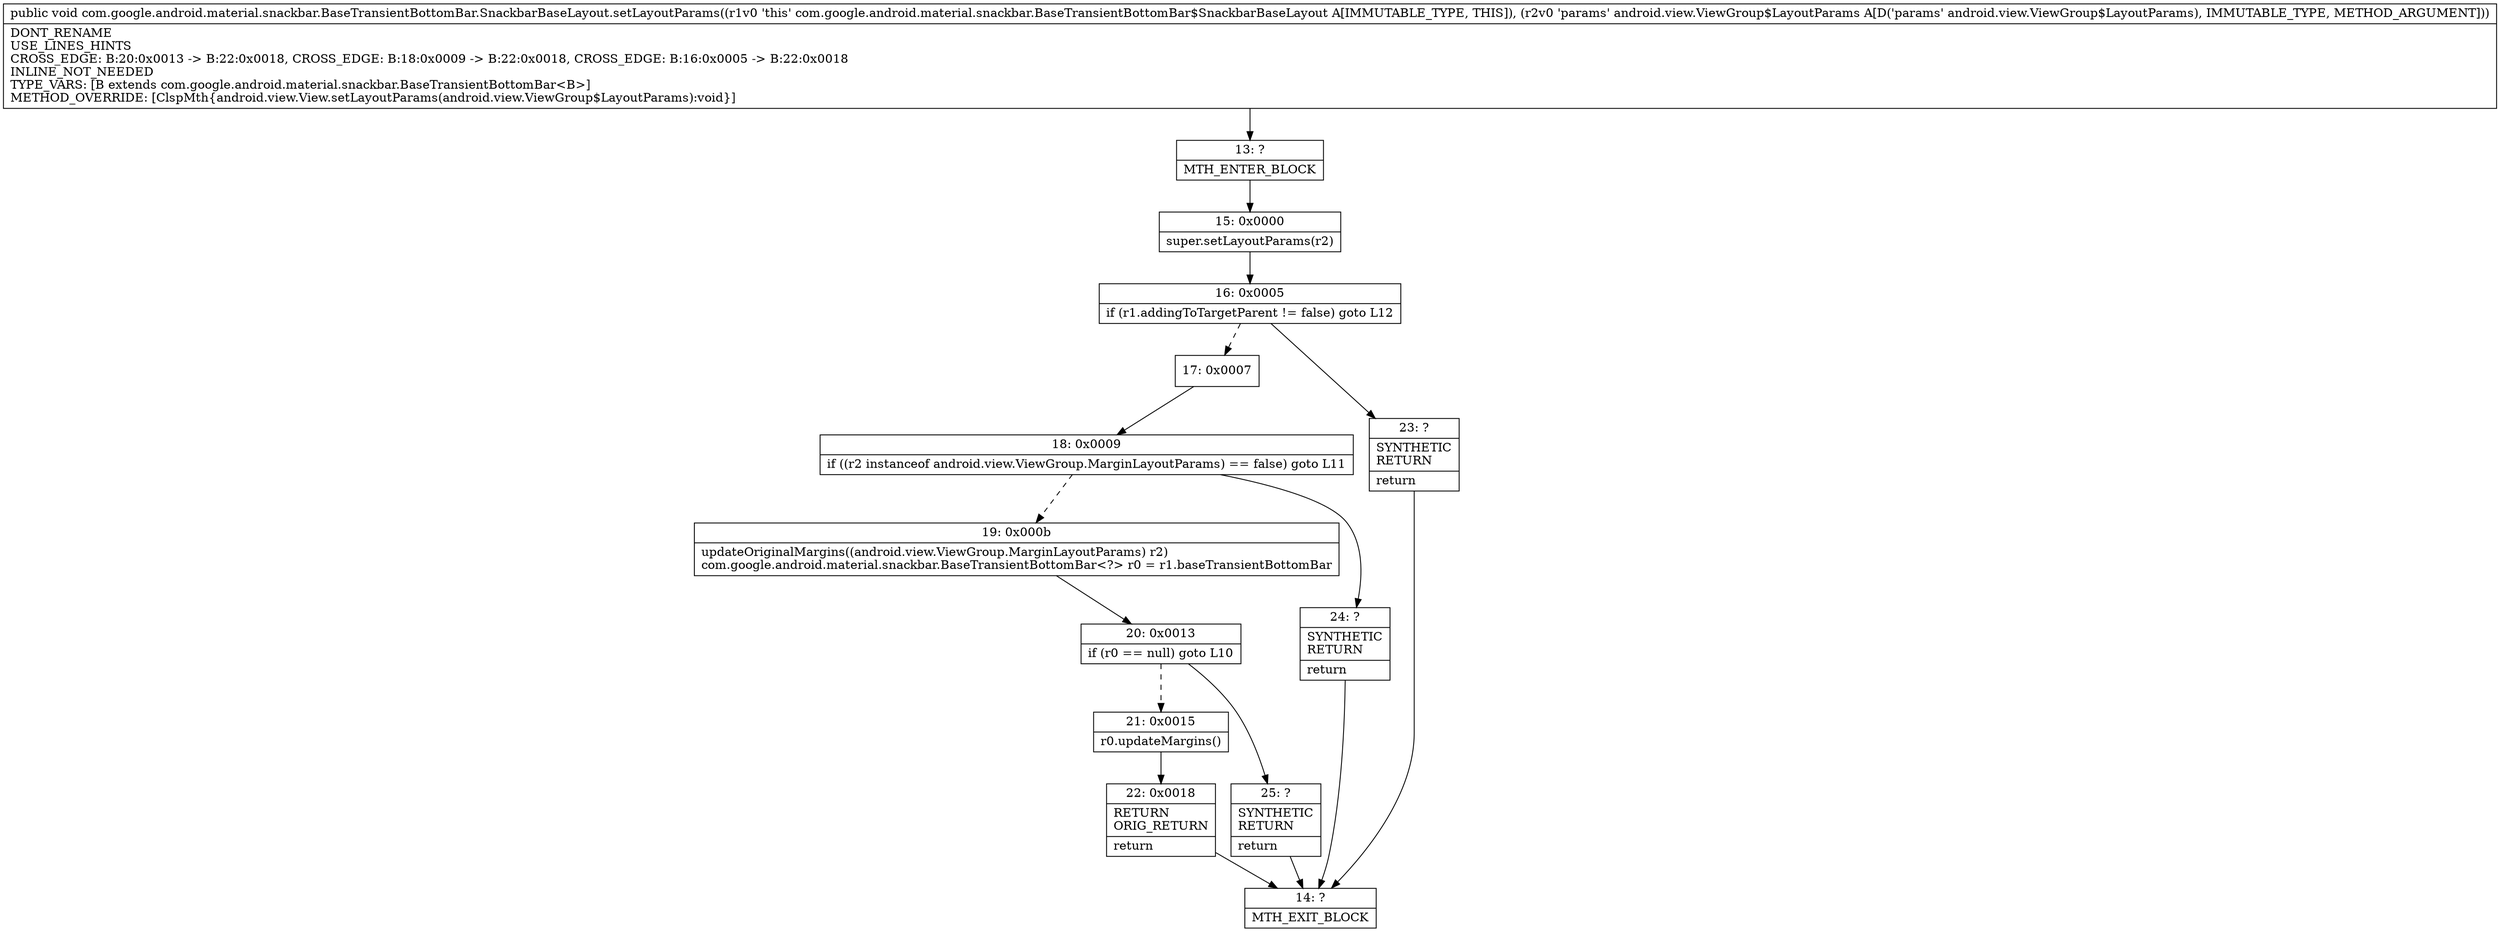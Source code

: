 digraph "CFG forcom.google.android.material.snackbar.BaseTransientBottomBar.SnackbarBaseLayout.setLayoutParams(Landroid\/view\/ViewGroup$LayoutParams;)V" {
Node_13 [shape=record,label="{13\:\ ?|MTH_ENTER_BLOCK\l}"];
Node_15 [shape=record,label="{15\:\ 0x0000|super.setLayoutParams(r2)\l}"];
Node_16 [shape=record,label="{16\:\ 0x0005|if (r1.addingToTargetParent != false) goto L12\l}"];
Node_17 [shape=record,label="{17\:\ 0x0007}"];
Node_18 [shape=record,label="{18\:\ 0x0009|if ((r2 instanceof android.view.ViewGroup.MarginLayoutParams) == false) goto L11\l}"];
Node_19 [shape=record,label="{19\:\ 0x000b|updateOriginalMargins((android.view.ViewGroup.MarginLayoutParams) r2)\lcom.google.android.material.snackbar.BaseTransientBottomBar\<?\> r0 = r1.baseTransientBottomBar\l}"];
Node_20 [shape=record,label="{20\:\ 0x0013|if (r0 == null) goto L10\l}"];
Node_21 [shape=record,label="{21\:\ 0x0015|r0.updateMargins()\l}"];
Node_22 [shape=record,label="{22\:\ 0x0018|RETURN\lORIG_RETURN\l|return\l}"];
Node_14 [shape=record,label="{14\:\ ?|MTH_EXIT_BLOCK\l}"];
Node_25 [shape=record,label="{25\:\ ?|SYNTHETIC\lRETURN\l|return\l}"];
Node_24 [shape=record,label="{24\:\ ?|SYNTHETIC\lRETURN\l|return\l}"];
Node_23 [shape=record,label="{23\:\ ?|SYNTHETIC\lRETURN\l|return\l}"];
MethodNode[shape=record,label="{public void com.google.android.material.snackbar.BaseTransientBottomBar.SnackbarBaseLayout.setLayoutParams((r1v0 'this' com.google.android.material.snackbar.BaseTransientBottomBar$SnackbarBaseLayout A[IMMUTABLE_TYPE, THIS]), (r2v0 'params' android.view.ViewGroup$LayoutParams A[D('params' android.view.ViewGroup$LayoutParams), IMMUTABLE_TYPE, METHOD_ARGUMENT]))  | DONT_RENAME\lUSE_LINES_HINTS\lCROSS_EDGE: B:20:0x0013 \-\> B:22:0x0018, CROSS_EDGE: B:18:0x0009 \-\> B:22:0x0018, CROSS_EDGE: B:16:0x0005 \-\> B:22:0x0018\lINLINE_NOT_NEEDED\lTYPE_VARS: [B extends com.google.android.material.snackbar.BaseTransientBottomBar\<B\>]\lMETHOD_OVERRIDE: [ClspMth\{android.view.View.setLayoutParams(android.view.ViewGroup$LayoutParams):void\}]\l}"];
MethodNode -> Node_13;Node_13 -> Node_15;
Node_15 -> Node_16;
Node_16 -> Node_17[style=dashed];
Node_16 -> Node_23;
Node_17 -> Node_18;
Node_18 -> Node_19[style=dashed];
Node_18 -> Node_24;
Node_19 -> Node_20;
Node_20 -> Node_21[style=dashed];
Node_20 -> Node_25;
Node_21 -> Node_22;
Node_22 -> Node_14;
Node_25 -> Node_14;
Node_24 -> Node_14;
Node_23 -> Node_14;
}

